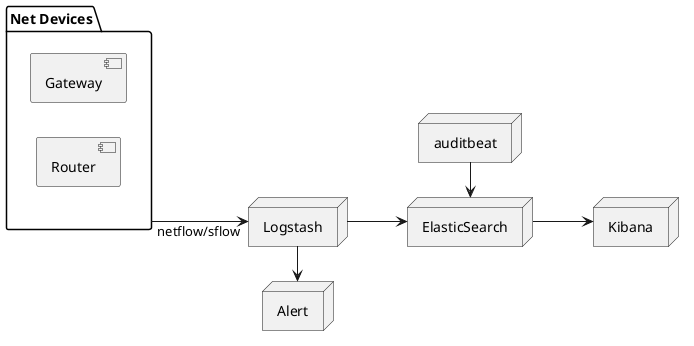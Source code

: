 @startuml
left to right direction

package "Net Devices" as netdev {
  [Gateway]
  [Router]
}

node Logstash
node ElasticSearch
node Kibana
node Alert
node auditbeat

netdev --->"netflow/sflow" Logstash
Logstash --> ElasticSearch
Logstash -> Alert
ElasticSearch --> Kibana
auditbeat -> ElasticSearch

@enduml
